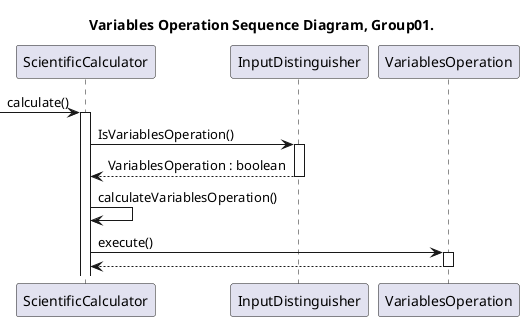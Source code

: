 @startuml SequenceDiagram

title Variables Operation Sequence Diagram, Group01.

participant ScientificCalculator as calc
participant InputDistinguisher as input
participant VariablesOperation as Variables

-> calc:calculate()
activate calc

calc -> input : IsVariablesOperation()
activate input
input --> calc : VariablesOperation : boolean
deactivate input

calc -> calc : calculateVariablesOperation()

calc -> Variables : execute()
activate Variables
Variables --> calc
deactivate Variables

@enduml